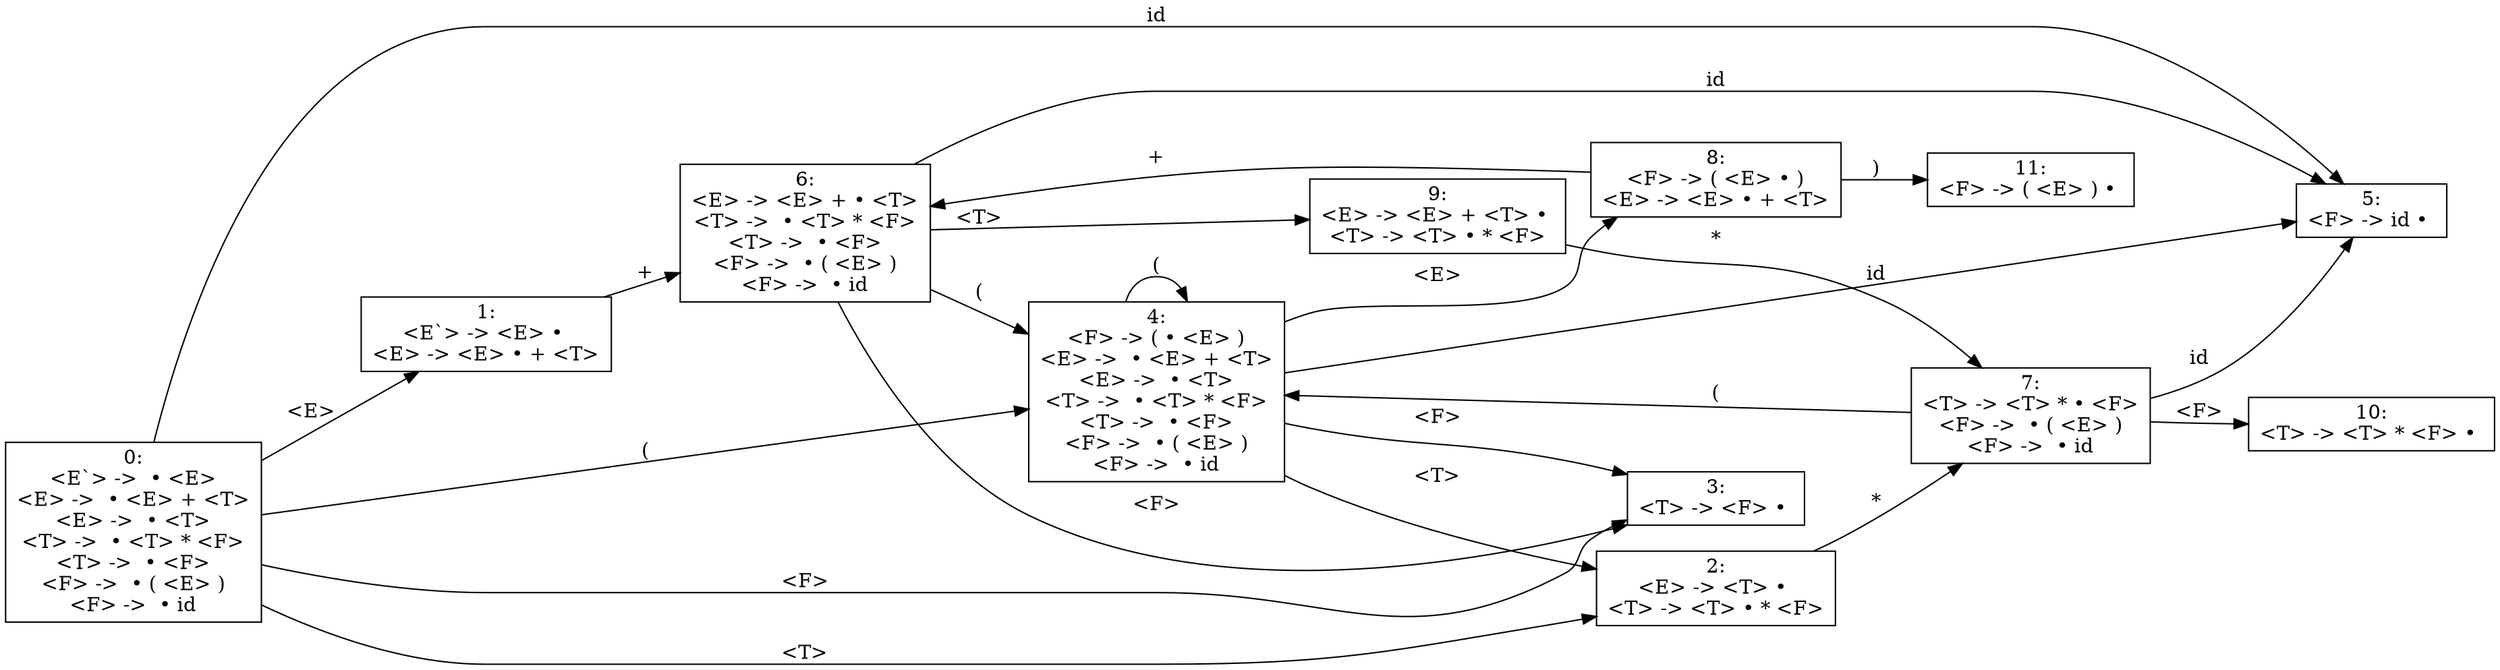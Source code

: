 digraph LR0_Automaton {
  rankdir=LR;
  0 [label="0:\n<E`> ->  • <E>\n<E> ->  • <E> + <T>\n<E> ->  • <T>\n<T> ->  • <T> * <F>\n<T> ->  • <F>\n<F> ->  • ( <E> )\n<F> ->  • id", shape=box];
  1 [label="1:\n<E`> -> <E> • \n<E> -> <E> • + <T>", shape=box];
  2 [label="2:\n<E> -> <T> • \n<T> -> <T> • * <F>", shape=box];
  3 [label="3:\n<T> -> <F> • ", shape=box];
  4 [label="4:\n<F> -> ( • <E> )\n<E> ->  • <E> + <T>\n<E> ->  • <T>\n<T> ->  • <T> * <F>\n<T> ->  • <F>\n<F> ->  • ( <E> )\n<F> ->  • id", shape=box];
  5 [label="5:\n<F> -> id • ", shape=box];
  6 [label="6:\n<E> -> <E> + • <T>\n<T> ->  • <T> * <F>\n<T> ->  • <F>\n<F> ->  • ( <E> )\n<F> ->  • id", shape=box];
  7 [label="7:\n<T> -> <T> * • <F>\n<F> ->  • ( <E> )\n<F> ->  • id", shape=box];
  8 [label="8:\n<F> -> ( <E> • )\n<E> -> <E> • + <T>", shape=box];
  9 [label="9:\n<E> -> <E> + <T> • \n<T> -> <T> • * <F>", shape=box];
  10 [label="10:\n<T> -> <T> * <F> • ", shape=box];
  11 [label="11:\n<F> -> ( <E> ) • ", shape=box];
  0 -> 1 [label="<E>"];
  0 -> 2 [label="<T>"];
  0 -> 3 [label="<F>"];
  0 -> 4 [label="("];
  0 -> 5 [label="id"];
  1 -> 6 [label="+"];
  2 -> 7 [label="*"];
  4 -> 8 [label="<E>"];
  4 -> 2 [label="<T>"];
  4 -> 3 [label="<F>"];
  4 -> 4 [label="("];
  4 -> 5 [label="id"];
  6 -> 9 [label="<T>"];
  6 -> 3 [label="<F>"];
  6 -> 4 [label="("];
  6 -> 5 [label="id"];
  7 -> 10 [label="<F>"];
  7 -> 4 [label="("];
  7 -> 5 [label="id"];
  8 -> 11 [label=")"];
  8 -> 6 [label="+"];
  9 -> 7 [label="*"];
}